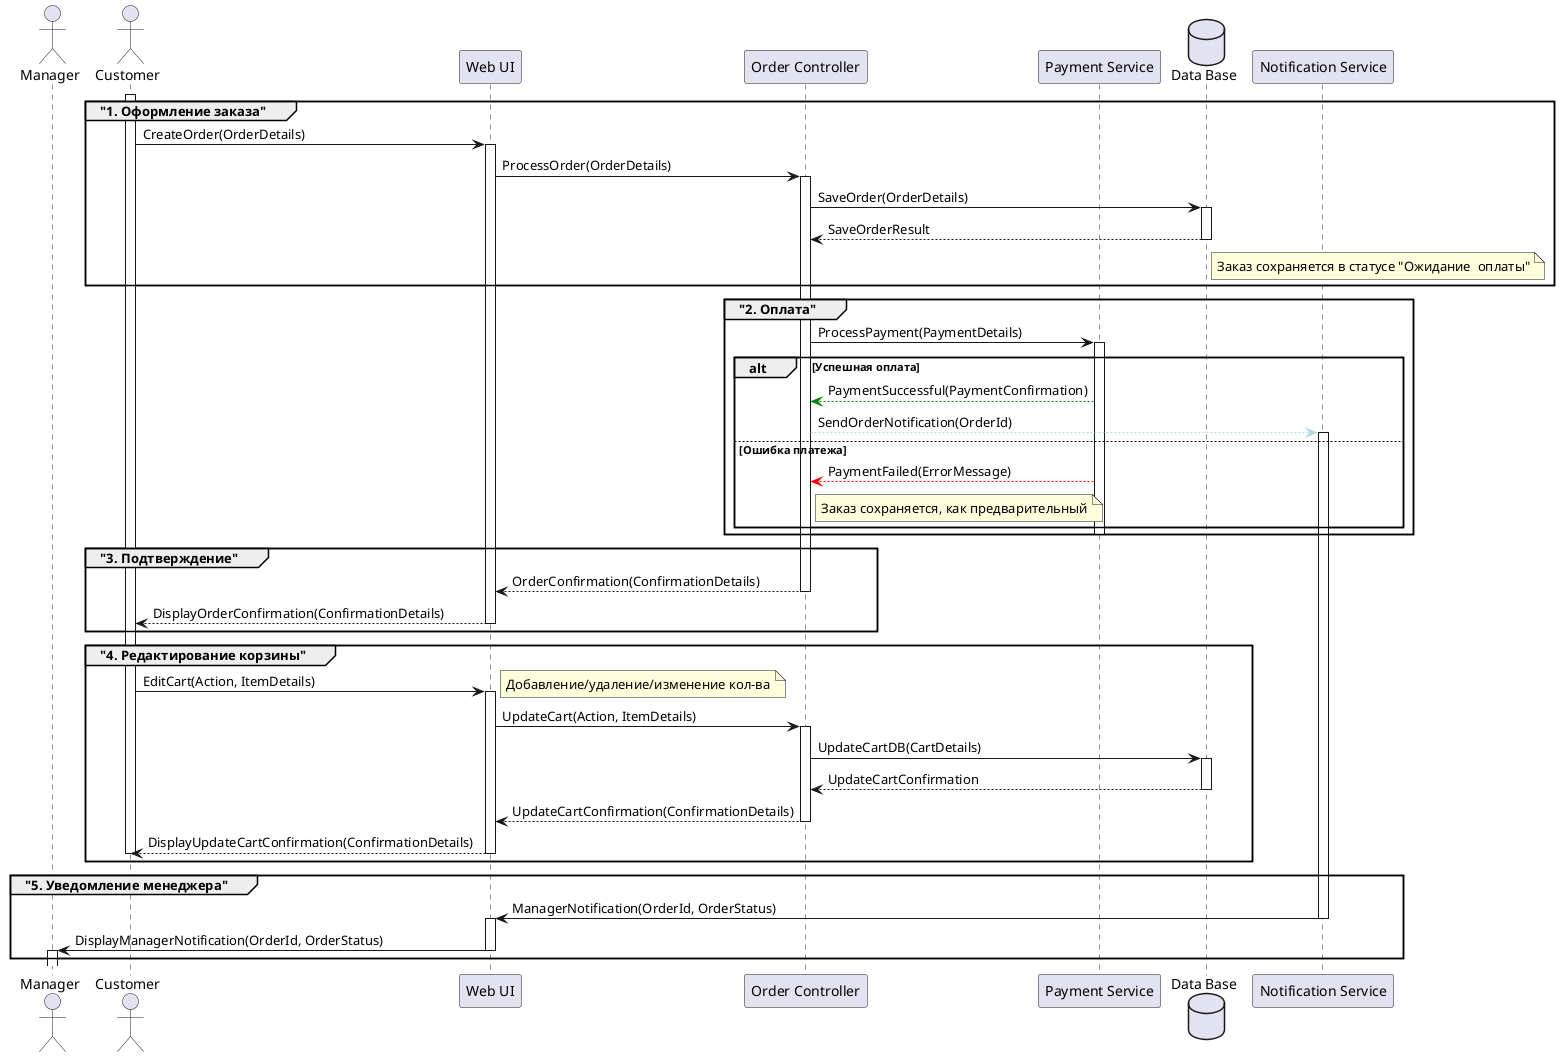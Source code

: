 @startuml task4_t1
actor Manager as M
actor Customer as C
participant "Web UI" as UI
participant "Order Controller" as OC
participant "Payment Service" as PS
database "Data Base" as DB
participant "Notification Service" as NS

activate C
group "1. Оформление заказа"
    C -> UI : CreateOrder(OrderDetails)
    activate UI
    UI -> OC : ProcessOrder(OrderDetails)
    activate OC
    OC -> DB : SaveOrder(OrderDetails)
    activate DB
    DB --> OC : SaveOrderResult
    deactivate DB
    note right DB: Заказ сохраняется в статусе "Ожидание  оплаты"
end group

group "2. Оплата"
    OC -> PS : ProcessPayment(PaymentDetails)
    activate PS
    alt Успешная оплата
        PS [#green]--> OC : PaymentSuccessful(PaymentConfirmation)
        OC [#LightBlue]--> NS : SendOrderNotification(OrderId)
        activate NS
    else Ошибка платежа
        PS [#red]--> OC : PaymentFailed(ErrorMessage)
        note right OC: Заказ сохраняется, как предварительный
    end alt
    deactivate PS
end group

group "3. Подтверждение"
    OC --> UI : OrderConfirmation(ConfirmationDetails)
    deactivate OC
    UI --> C : DisplayOrderConfirmation(ConfirmationDetails)
    deactivate UI
end group

group "4. Редактирование корзины"
    C -> UI : EditCart(Action, ItemDetails)
    activate UI
    note right : Добавление/удаление/изменение кол-ва
    UI -> OC : UpdateCart(Action, ItemDetails)
    activate OC
    OC ->DB : UpdateCartDB(CartDetails)
    activate DB
    DB --> OC : UpdateCartConfirmation
    deactivate DB
    OC --> UI : UpdateCartConfirmation(ConfirmationDetails)
    deactivate OC
    UI --> C : DisplayUpdateCartConfirmation(ConfirmationDetails)
    deactivate UI
    deactivate C
end group

group "5. Уведомление менеджера"
    NS -> UI : ManagerNotification(OrderId, OrderStatus)
    deactivate NS
    activate UI
    UI -> M : DisplayManagerNotification(OrderId, OrderStatus)
    deactivate UI
    activate M
    deactivate M
end group

@enduml